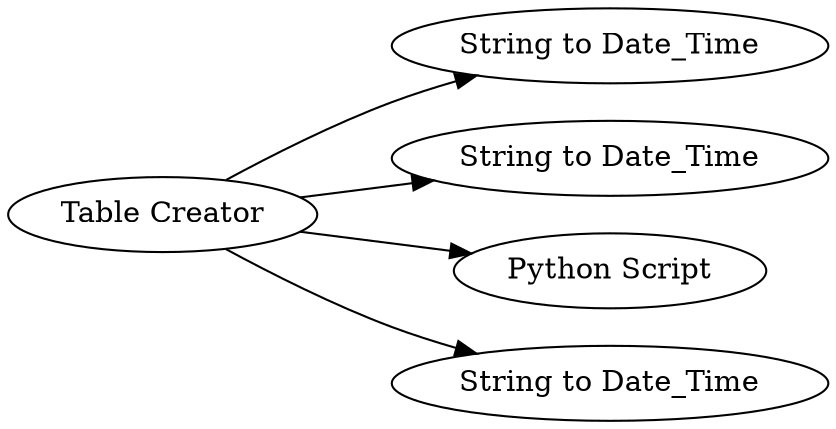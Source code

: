 digraph {
	1 -> 2
	1 -> 4
	1 -> 6
	1 -> 5
	5 [label="String to Date_Time"]
	1 [label="Table Creator"]
	4 [label="String to Date_Time"]
	6 [label="Python Script"]
	2 [label="String to Date_Time"]
	rankdir=LR
}
